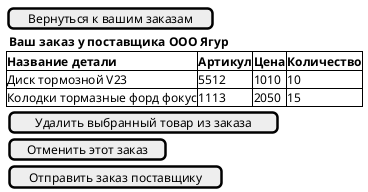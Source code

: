 @startsalt Отправление заявки
{
    [Вернуться к вашим заказам]
    <b> Ваш заказ у поставщика ООО Ягур
    {#<b>Название детали|<b>Артикул| <b>Цена| <b>Количество
    Диск тормозной V23|5512|1010|10
    Колодки тормазные форд фокус|1113|2050|15

    
    }
    {
        [Удалить выбранный товар из заказа]
        [Отменить этот заказ]
        [Отправить заказ поставщику]
    }
    
}
@endsalt